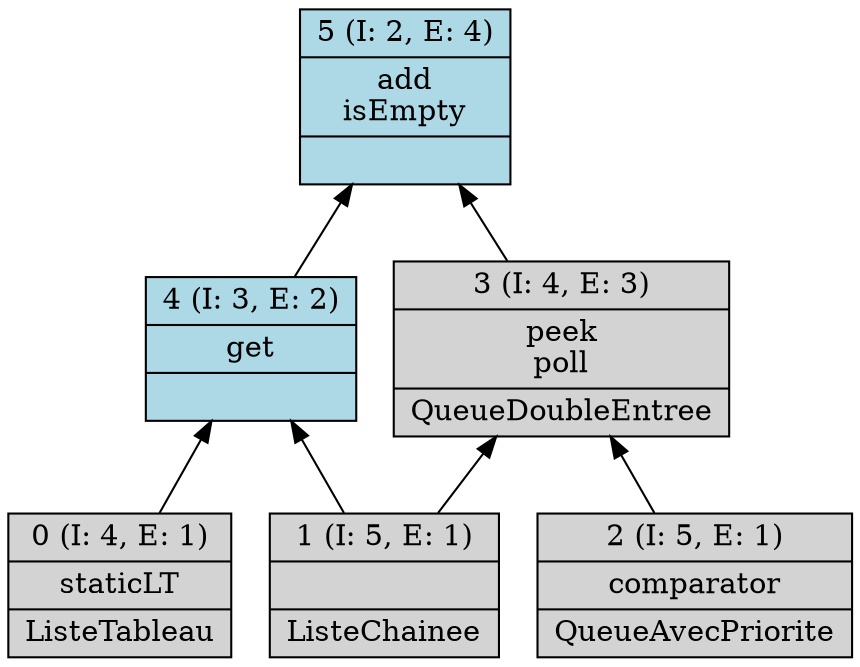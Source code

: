 digraph G { 
	rankdir=BT;
0 [shape=record,style=filled,label="{0 (I: 4, E: 1)|staticLT\n|ListeTableau\n}"];
1 [shape=record,style=filled,label="{1 (I: 5, E: 1)||ListeChainee\n}"];
2 [shape=record,style=filled,label="{2 (I: 5, E: 1)|comparator\n|QueueAvecPriorite\n}"];
3 [shape=record,style=filled,label="{3 (I: 4, E: 3)|peek\npoll\n|QueueDoubleEntree\n}"];
4 [shape=record,style=filled,fillcolor=lightblue,label="{4 (I: 3, E: 2)|get\n|}"];
5 [shape=record,style=filled,fillcolor=lightblue,label="{5 (I: 2, E: 4)|add\nisEmpty\n|}"];
	0 -> 4
	1 -> 3
	1 -> 4
	2 -> 3
	3 -> 5
	4 -> 5
}